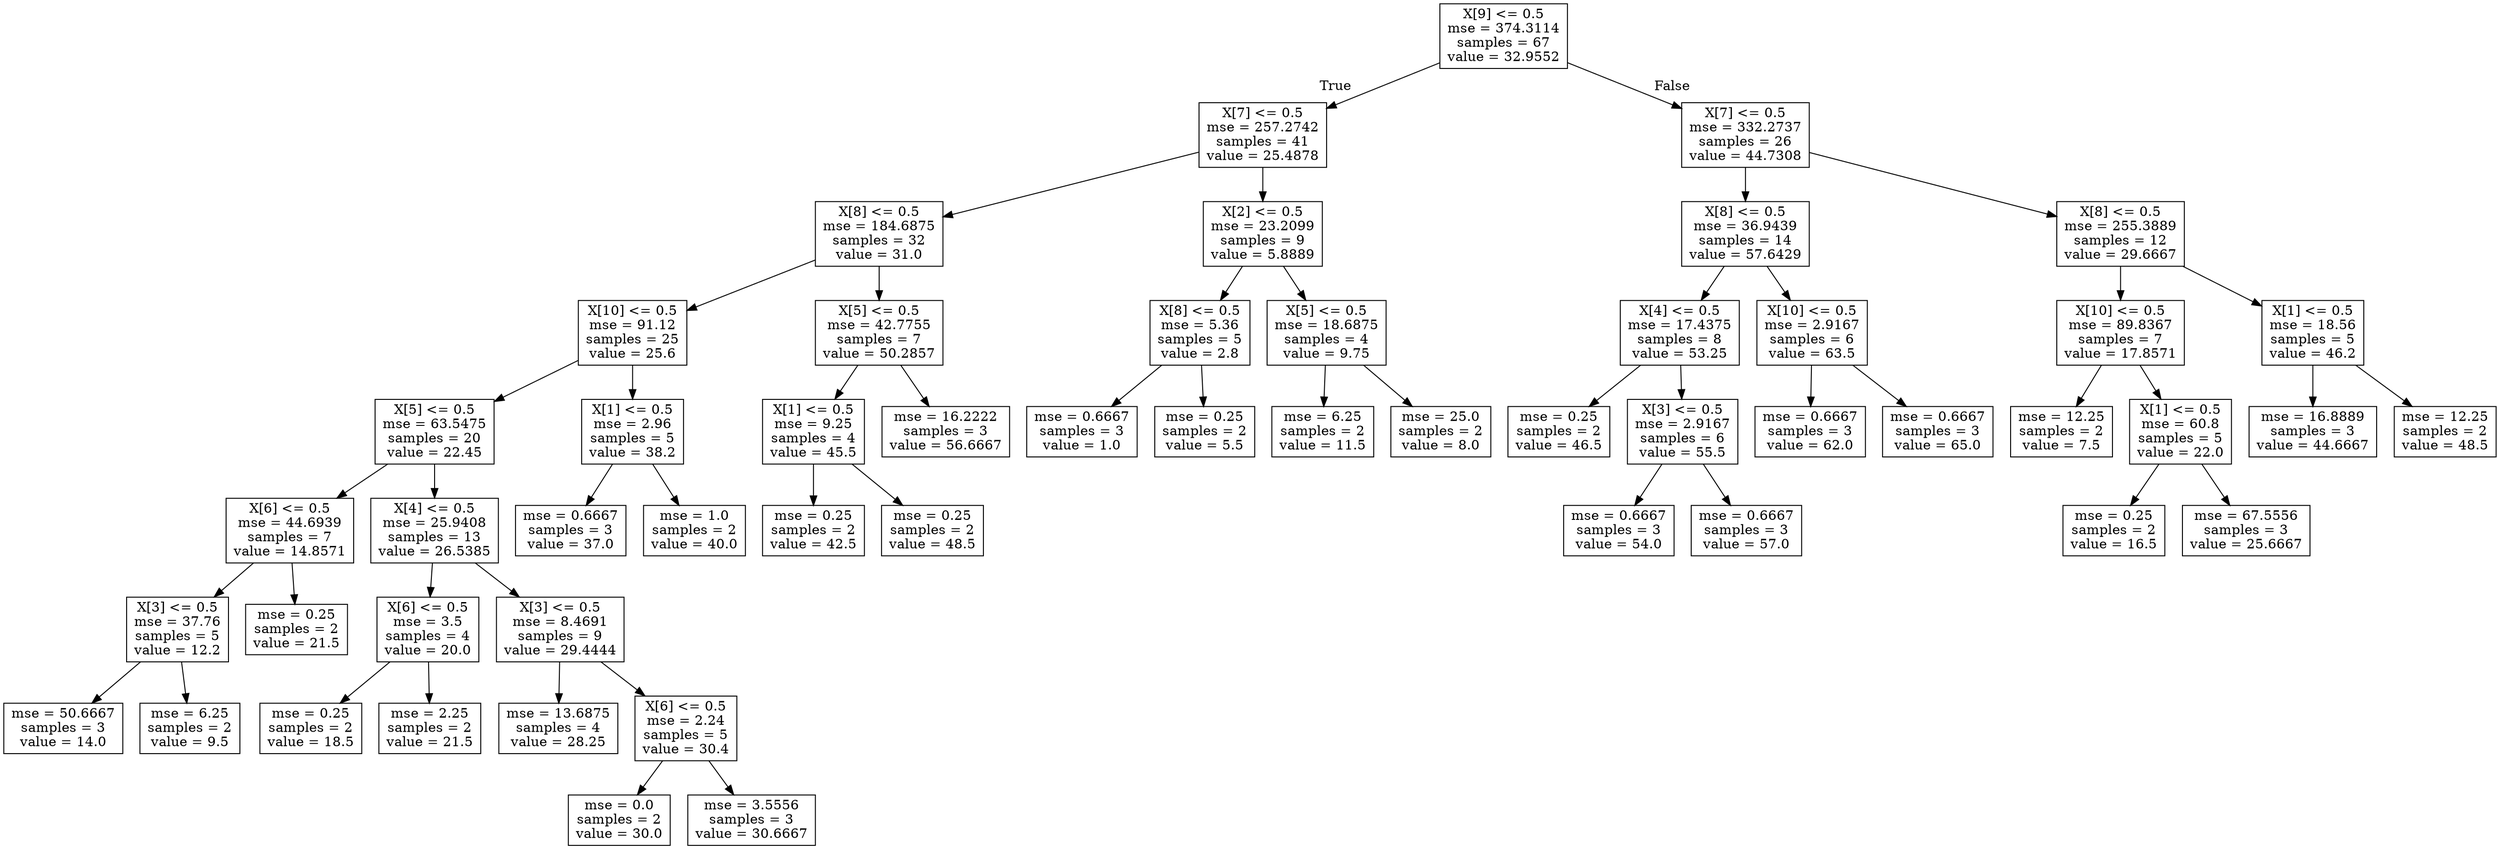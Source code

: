 digraph Tree {
node [shape=box] ;
0 [label="X[9] <= 0.5\nmse = 374.3114\nsamples = 67\nvalue = 32.9552"] ;
1 [label="X[7] <= 0.5\nmse = 257.2742\nsamples = 41\nvalue = 25.4878"] ;
0 -> 1 [labeldistance=2.5, labelangle=45, headlabel="True"] ;
2 [label="X[8] <= 0.5\nmse = 184.6875\nsamples = 32\nvalue = 31.0"] ;
1 -> 2 ;
3 [label="X[10] <= 0.5\nmse = 91.12\nsamples = 25\nvalue = 25.6"] ;
2 -> 3 ;
4 [label="X[5] <= 0.5\nmse = 63.5475\nsamples = 20\nvalue = 22.45"] ;
3 -> 4 ;
5 [label="X[6] <= 0.5\nmse = 44.6939\nsamples = 7\nvalue = 14.8571"] ;
4 -> 5 ;
6 [label="X[3] <= 0.5\nmse = 37.76\nsamples = 5\nvalue = 12.2"] ;
5 -> 6 ;
7 [label="mse = 50.6667\nsamples = 3\nvalue = 14.0"] ;
6 -> 7 ;
8 [label="mse = 6.25\nsamples = 2\nvalue = 9.5"] ;
6 -> 8 ;
9 [label="mse = 0.25\nsamples = 2\nvalue = 21.5"] ;
5 -> 9 ;
10 [label="X[4] <= 0.5\nmse = 25.9408\nsamples = 13\nvalue = 26.5385"] ;
4 -> 10 ;
11 [label="X[6] <= 0.5\nmse = 3.5\nsamples = 4\nvalue = 20.0"] ;
10 -> 11 ;
12 [label="mse = 0.25\nsamples = 2\nvalue = 18.5"] ;
11 -> 12 ;
13 [label="mse = 2.25\nsamples = 2\nvalue = 21.5"] ;
11 -> 13 ;
14 [label="X[3] <= 0.5\nmse = 8.4691\nsamples = 9\nvalue = 29.4444"] ;
10 -> 14 ;
15 [label="mse = 13.6875\nsamples = 4\nvalue = 28.25"] ;
14 -> 15 ;
16 [label="X[6] <= 0.5\nmse = 2.24\nsamples = 5\nvalue = 30.4"] ;
14 -> 16 ;
17 [label="mse = 0.0\nsamples = 2\nvalue = 30.0"] ;
16 -> 17 ;
18 [label="mse = 3.5556\nsamples = 3\nvalue = 30.6667"] ;
16 -> 18 ;
19 [label="X[1] <= 0.5\nmse = 2.96\nsamples = 5\nvalue = 38.2"] ;
3 -> 19 ;
20 [label="mse = 0.6667\nsamples = 3\nvalue = 37.0"] ;
19 -> 20 ;
21 [label="mse = 1.0\nsamples = 2\nvalue = 40.0"] ;
19 -> 21 ;
22 [label="X[5] <= 0.5\nmse = 42.7755\nsamples = 7\nvalue = 50.2857"] ;
2 -> 22 ;
23 [label="X[1] <= 0.5\nmse = 9.25\nsamples = 4\nvalue = 45.5"] ;
22 -> 23 ;
24 [label="mse = 0.25\nsamples = 2\nvalue = 42.5"] ;
23 -> 24 ;
25 [label="mse = 0.25\nsamples = 2\nvalue = 48.5"] ;
23 -> 25 ;
26 [label="mse = 16.2222\nsamples = 3\nvalue = 56.6667"] ;
22 -> 26 ;
27 [label="X[2] <= 0.5\nmse = 23.2099\nsamples = 9\nvalue = 5.8889"] ;
1 -> 27 ;
28 [label="X[8] <= 0.5\nmse = 5.36\nsamples = 5\nvalue = 2.8"] ;
27 -> 28 ;
29 [label="mse = 0.6667\nsamples = 3\nvalue = 1.0"] ;
28 -> 29 ;
30 [label="mse = 0.25\nsamples = 2\nvalue = 5.5"] ;
28 -> 30 ;
31 [label="X[5] <= 0.5\nmse = 18.6875\nsamples = 4\nvalue = 9.75"] ;
27 -> 31 ;
32 [label="mse = 6.25\nsamples = 2\nvalue = 11.5"] ;
31 -> 32 ;
33 [label="mse = 25.0\nsamples = 2\nvalue = 8.0"] ;
31 -> 33 ;
34 [label="X[7] <= 0.5\nmse = 332.2737\nsamples = 26\nvalue = 44.7308"] ;
0 -> 34 [labeldistance=2.5, labelangle=-45, headlabel="False"] ;
35 [label="X[8] <= 0.5\nmse = 36.9439\nsamples = 14\nvalue = 57.6429"] ;
34 -> 35 ;
36 [label="X[4] <= 0.5\nmse = 17.4375\nsamples = 8\nvalue = 53.25"] ;
35 -> 36 ;
37 [label="mse = 0.25\nsamples = 2\nvalue = 46.5"] ;
36 -> 37 ;
38 [label="X[3] <= 0.5\nmse = 2.9167\nsamples = 6\nvalue = 55.5"] ;
36 -> 38 ;
39 [label="mse = 0.6667\nsamples = 3\nvalue = 54.0"] ;
38 -> 39 ;
40 [label="mse = 0.6667\nsamples = 3\nvalue = 57.0"] ;
38 -> 40 ;
41 [label="X[10] <= 0.5\nmse = 2.9167\nsamples = 6\nvalue = 63.5"] ;
35 -> 41 ;
42 [label="mse = 0.6667\nsamples = 3\nvalue = 62.0"] ;
41 -> 42 ;
43 [label="mse = 0.6667\nsamples = 3\nvalue = 65.0"] ;
41 -> 43 ;
44 [label="X[8] <= 0.5\nmse = 255.3889\nsamples = 12\nvalue = 29.6667"] ;
34 -> 44 ;
45 [label="X[10] <= 0.5\nmse = 89.8367\nsamples = 7\nvalue = 17.8571"] ;
44 -> 45 ;
46 [label="mse = 12.25\nsamples = 2\nvalue = 7.5"] ;
45 -> 46 ;
47 [label="X[1] <= 0.5\nmse = 60.8\nsamples = 5\nvalue = 22.0"] ;
45 -> 47 ;
48 [label="mse = 0.25\nsamples = 2\nvalue = 16.5"] ;
47 -> 48 ;
49 [label="mse = 67.5556\nsamples = 3\nvalue = 25.6667"] ;
47 -> 49 ;
50 [label="X[1] <= 0.5\nmse = 18.56\nsamples = 5\nvalue = 46.2"] ;
44 -> 50 ;
51 [label="mse = 16.8889\nsamples = 3\nvalue = 44.6667"] ;
50 -> 51 ;
52 [label="mse = 12.25\nsamples = 2\nvalue = 48.5"] ;
50 -> 52 ;
}
